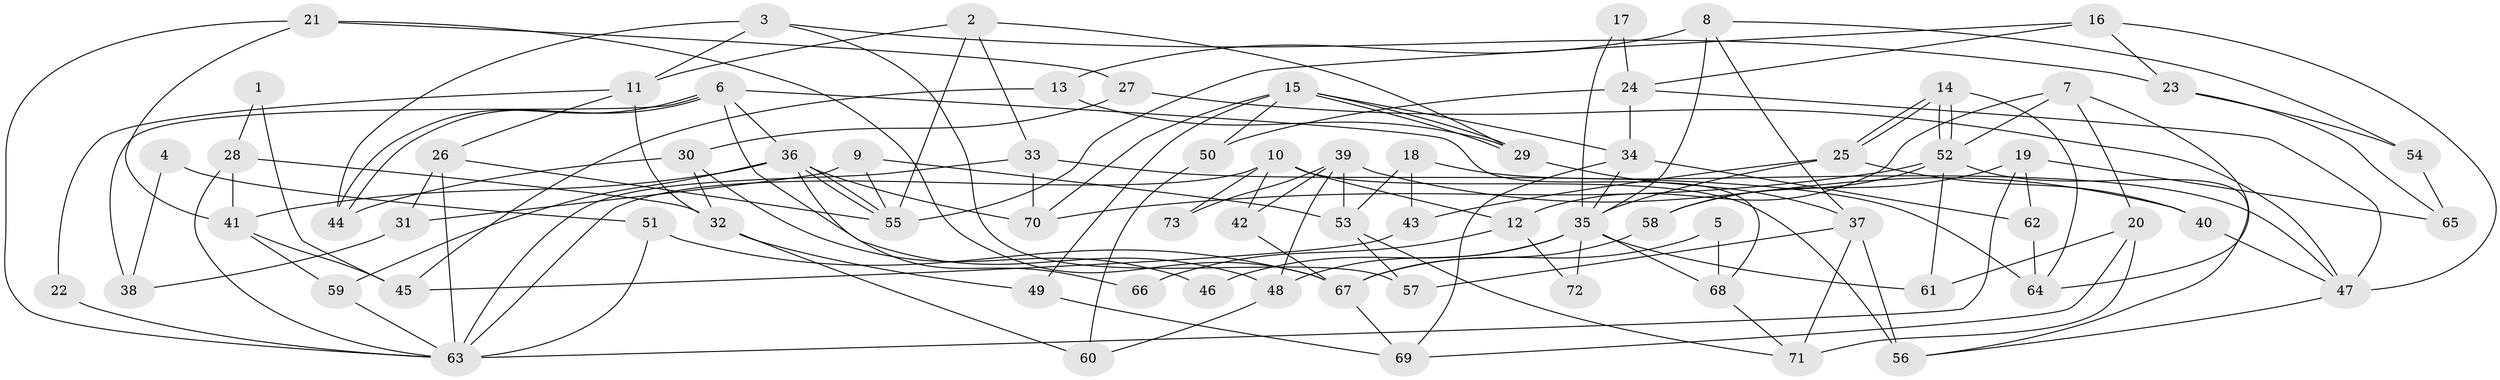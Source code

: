 // coarse degree distribution, {2: 0.1724137931034483, 3: 0.3103448275862069, 4: 0.13793103448275862, 6: 0.10344827586206896, 5: 0.034482758620689655, 10: 0.034482758620689655, 8: 0.034482758620689655, 7: 0.10344827586206896, 12: 0.034482758620689655, 9: 0.034482758620689655}
// Generated by graph-tools (version 1.1) at 2025/52/03/04/25 21:52:06]
// undirected, 73 vertices, 146 edges
graph export_dot {
graph [start="1"]
  node [color=gray90,style=filled];
  1;
  2;
  3;
  4;
  5;
  6;
  7;
  8;
  9;
  10;
  11;
  12;
  13;
  14;
  15;
  16;
  17;
  18;
  19;
  20;
  21;
  22;
  23;
  24;
  25;
  26;
  27;
  28;
  29;
  30;
  31;
  32;
  33;
  34;
  35;
  36;
  37;
  38;
  39;
  40;
  41;
  42;
  43;
  44;
  45;
  46;
  47;
  48;
  49;
  50;
  51;
  52;
  53;
  54;
  55;
  56;
  57;
  58;
  59;
  60;
  61;
  62;
  63;
  64;
  65;
  66;
  67;
  68;
  69;
  70;
  71;
  72;
  73;
  1 -- 28;
  1 -- 45;
  2 -- 11;
  2 -- 29;
  2 -- 33;
  2 -- 55;
  3 -- 44;
  3 -- 11;
  3 -- 23;
  3 -- 57;
  4 -- 38;
  4 -- 51;
  5 -- 67;
  5 -- 68;
  6 -- 36;
  6 -- 44;
  6 -- 44;
  6 -- 38;
  6 -- 48;
  6 -- 68;
  7 -- 52;
  7 -- 20;
  7 -- 12;
  7 -- 64;
  8 -- 35;
  8 -- 37;
  8 -- 13;
  8 -- 54;
  9 -- 53;
  9 -- 55;
  9 -- 31;
  10 -- 63;
  10 -- 56;
  10 -- 12;
  10 -- 42;
  10 -- 73;
  11 -- 26;
  11 -- 32;
  11 -- 22;
  12 -- 66;
  12 -- 72;
  13 -- 45;
  13 -- 29;
  14 -- 52;
  14 -- 52;
  14 -- 25;
  14 -- 25;
  14 -- 64;
  15 -- 29;
  15 -- 29;
  15 -- 70;
  15 -- 34;
  15 -- 49;
  15 -- 50;
  16 -- 23;
  16 -- 55;
  16 -- 24;
  16 -- 47;
  17 -- 24;
  17 -- 35;
  18 -- 53;
  18 -- 47;
  18 -- 43;
  19 -- 62;
  19 -- 58;
  19 -- 63;
  19 -- 65;
  20 -- 61;
  20 -- 71;
  20 -- 69;
  21 -- 41;
  21 -- 63;
  21 -- 27;
  21 -- 67;
  22 -- 63;
  23 -- 65;
  23 -- 54;
  24 -- 34;
  24 -- 47;
  24 -- 50;
  25 -- 35;
  25 -- 40;
  25 -- 43;
  26 -- 63;
  26 -- 55;
  26 -- 31;
  27 -- 47;
  27 -- 30;
  28 -- 63;
  28 -- 32;
  28 -- 41;
  29 -- 37;
  30 -- 32;
  30 -- 44;
  30 -- 46;
  31 -- 38;
  32 -- 60;
  32 -- 49;
  33 -- 64;
  33 -- 63;
  33 -- 70;
  34 -- 69;
  34 -- 35;
  34 -- 62;
  35 -- 68;
  35 -- 46;
  35 -- 48;
  35 -- 61;
  35 -- 72;
  36 -- 41;
  36 -- 55;
  36 -- 55;
  36 -- 59;
  36 -- 66;
  36 -- 70;
  37 -- 56;
  37 -- 57;
  37 -- 71;
  39 -- 40;
  39 -- 48;
  39 -- 42;
  39 -- 53;
  39 -- 73;
  40 -- 47;
  41 -- 59;
  41 -- 45;
  42 -- 67;
  43 -- 45;
  47 -- 56;
  48 -- 60;
  49 -- 69;
  50 -- 60;
  51 -- 63;
  51 -- 67;
  52 -- 70;
  52 -- 56;
  52 -- 58;
  52 -- 61;
  53 -- 57;
  53 -- 71;
  54 -- 65;
  58 -- 67;
  59 -- 63;
  62 -- 64;
  67 -- 69;
  68 -- 71;
}
